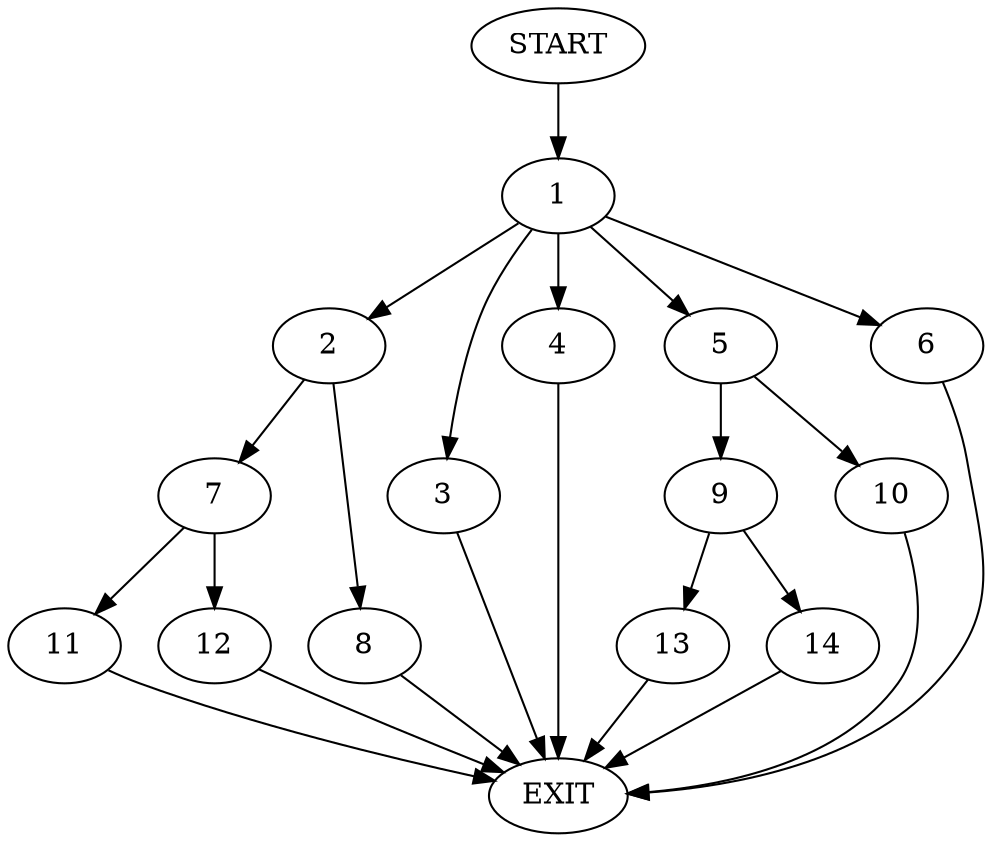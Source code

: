 digraph {
0 [label="START"]
15 [label="EXIT"]
0 -> 1
1 -> 2
1 -> 3
1 -> 4
1 -> 5
1 -> 6
2 -> 7
2 -> 8
3 -> 15
4 -> 15
6 -> 15
5 -> 9
5 -> 10
8 -> 15
7 -> 11
7 -> 12
12 -> 15
11 -> 15
10 -> 15
9 -> 13
9 -> 14
13 -> 15
14 -> 15
}
